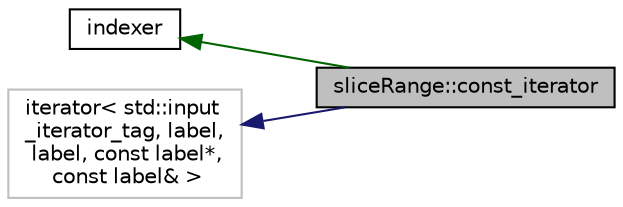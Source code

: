 digraph "sliceRange::const_iterator"
{
  bgcolor="transparent";
  edge [fontname="Helvetica",fontsize="10",labelfontname="Helvetica",labelfontsize="10"];
  node [fontname="Helvetica",fontsize="10",shape=record];
  rankdir="LR";
  Node1 [label="sliceRange::const_iterator",height=0.2,width=0.4,color="black", fillcolor="grey75", style="filled" fontcolor="black"];
  Node2 -> Node1 [dir="back",color="darkgreen",fontsize="10",style="solid",fontname="Helvetica"];
  Node2 [label="indexer",height=0.2,width=0.4,color="black",URL="$classFoam_1_1sliceRange_1_1indexer.html",tooltip="A value indexer, for iteration or generation. "];
  Node3 -> Node1 [dir="back",color="midnightblue",fontsize="10",style="solid",fontname="Helvetica"];
  Node3 [label="iterator\< std::input\l_iterator_tag, label,\l label, const label*,\l const label& \>",height=0.2,width=0.4,color="grey75"];
}
